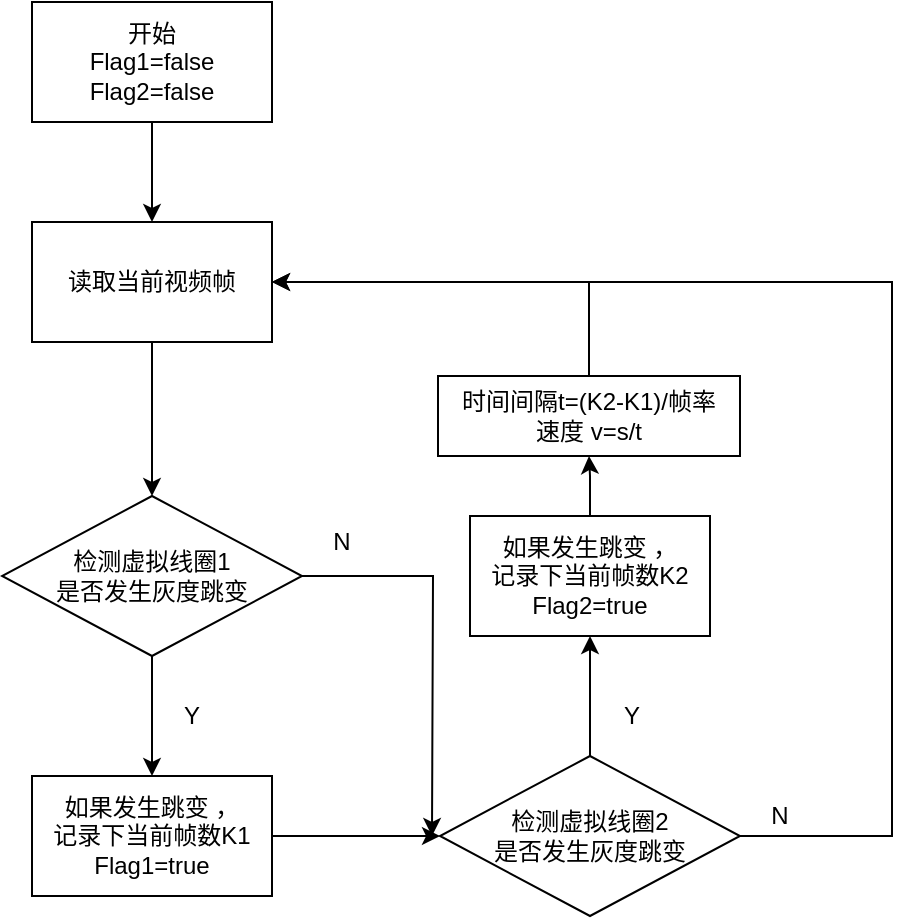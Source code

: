 <mxfile version="14.6.12" type="github">
  <diagram id="qLIZ-qabKY6jq-YonhRl" name="Page-1">
    <mxGraphModel dx="981" dy="525" grid="1" gridSize="10" guides="1" tooltips="1" connect="1" arrows="1" fold="1" page="1" pageScale="1" pageWidth="827" pageHeight="1169" math="0" shadow="0">
      <root>
        <mxCell id="0" />
        <mxCell id="1" parent="0" />
        <mxCell id="plwFnA4q0GIvdYa7KlvL-1" value="开始&lt;br&gt;Flag1=false&lt;br&gt;Flag2=false" style="rounded=0;whiteSpace=wrap;html=1;" vertex="1" parent="1">
          <mxGeometry x="210" y="43" width="120" height="60" as="geometry" />
        </mxCell>
        <mxCell id="plwFnA4q0GIvdYa7KlvL-2" value="" style="endArrow=classic;html=1;exitX=0.5;exitY=1;exitDx=0;exitDy=0;entryX=0.5;entryY=0;entryDx=0;entryDy=0;" edge="1" parent="1" source="plwFnA4q0GIvdYa7KlvL-1" target="plwFnA4q0GIvdYa7KlvL-3">
          <mxGeometry width="50" height="50" relative="1" as="geometry">
            <mxPoint x="390" y="420" as="sourcePoint" />
            <mxPoint x="270" y="180" as="targetPoint" />
          </mxGeometry>
        </mxCell>
        <mxCell id="plwFnA4q0GIvdYa7KlvL-3" value="读取当前视频帧" style="rounded=0;whiteSpace=wrap;html=1;" vertex="1" parent="1">
          <mxGeometry x="210" y="153" width="120" height="60" as="geometry" />
        </mxCell>
        <mxCell id="plwFnA4q0GIvdYa7KlvL-6" value="" style="endArrow=classic;html=1;exitX=0.5;exitY=1;exitDx=0;exitDy=0;" edge="1" parent="1" source="plwFnA4q0GIvdYa7KlvL-3">
          <mxGeometry width="50" height="50" relative="1" as="geometry">
            <mxPoint x="260" y="360" as="sourcePoint" />
            <mxPoint x="270" y="290" as="targetPoint" />
          </mxGeometry>
        </mxCell>
        <mxCell id="plwFnA4q0GIvdYa7KlvL-21" style="edgeStyle=orthogonalEdgeStyle;rounded=0;orthogonalLoop=1;jettySize=auto;html=1;exitX=0.5;exitY=0;exitDx=0;exitDy=0;" edge="1" parent="1" source="plwFnA4q0GIvdYa7KlvL-8" target="plwFnA4q0GIvdYa7KlvL-16">
          <mxGeometry relative="1" as="geometry" />
        </mxCell>
        <mxCell id="plwFnA4q0GIvdYa7KlvL-28" style="edgeStyle=orthogonalEdgeStyle;rounded=0;orthogonalLoop=1;jettySize=auto;html=1;exitX=1;exitY=0.5;exitDx=0;exitDy=0;entryX=1;entryY=0.5;entryDx=0;entryDy=0;" edge="1" parent="1" source="plwFnA4q0GIvdYa7KlvL-8" target="plwFnA4q0GIvdYa7KlvL-3">
          <mxGeometry relative="1" as="geometry">
            <Array as="points">
              <mxPoint x="640" y="460" />
              <mxPoint x="640" y="183" />
            </Array>
          </mxGeometry>
        </mxCell>
        <mxCell id="plwFnA4q0GIvdYa7KlvL-8" value="检测虚拟线圈2&lt;br&gt;是否发生灰度跳变" style="rhombus;whiteSpace=wrap;html=1;" vertex="1" parent="1">
          <mxGeometry x="414" y="420" width="150" height="80" as="geometry" />
        </mxCell>
        <mxCell id="plwFnA4q0GIvdYa7KlvL-15" style="edgeStyle=orthogonalEdgeStyle;rounded=0;orthogonalLoop=1;jettySize=auto;html=1;exitX=0.5;exitY=1;exitDx=0;exitDy=0;" edge="1" parent="1" source="plwFnA4q0GIvdYa7KlvL-10">
          <mxGeometry relative="1" as="geometry">
            <mxPoint x="270" y="430" as="targetPoint" />
          </mxGeometry>
        </mxCell>
        <mxCell id="plwFnA4q0GIvdYa7KlvL-33" style="edgeStyle=orthogonalEdgeStyle;rounded=0;orthogonalLoop=1;jettySize=auto;html=1;" edge="1" parent="1" source="plwFnA4q0GIvdYa7KlvL-10">
          <mxGeometry relative="1" as="geometry">
            <mxPoint x="410" y="460" as="targetPoint" />
          </mxGeometry>
        </mxCell>
        <mxCell id="plwFnA4q0GIvdYa7KlvL-10" value="检测虚拟线圈1&lt;br&gt;是否发生灰度跳变" style="rhombus;whiteSpace=wrap;html=1;" vertex="1" parent="1">
          <mxGeometry x="195" y="290" width="150" height="80" as="geometry" />
        </mxCell>
        <mxCell id="plwFnA4q0GIvdYa7KlvL-24" style="edgeStyle=orthogonalEdgeStyle;rounded=0;orthogonalLoop=1;jettySize=auto;html=1;exitX=0.5;exitY=0;exitDx=0;exitDy=0;" edge="1" parent="1" source="plwFnA4q0GIvdYa7KlvL-16" target="plwFnA4q0GIvdYa7KlvL-22">
          <mxGeometry relative="1" as="geometry" />
        </mxCell>
        <mxCell id="plwFnA4q0GIvdYa7KlvL-16" value="如果发生跳变 ，&lt;br&gt;记录下当前帧数K2&lt;br&gt;Flag2=true" style="rounded=0;whiteSpace=wrap;html=1;" vertex="1" parent="1">
          <mxGeometry x="429" y="300" width="120" height="60" as="geometry" />
        </mxCell>
        <mxCell id="plwFnA4q0GIvdYa7KlvL-20" style="edgeStyle=orthogonalEdgeStyle;rounded=0;orthogonalLoop=1;jettySize=auto;html=1;entryX=0;entryY=0.5;entryDx=0;entryDy=0;" edge="1" parent="1" source="plwFnA4q0GIvdYa7KlvL-19" target="plwFnA4q0GIvdYa7KlvL-8">
          <mxGeometry relative="1" as="geometry" />
        </mxCell>
        <mxCell id="plwFnA4q0GIvdYa7KlvL-19" value="如果发生跳变 ，&lt;br&gt;记录下当前帧数K1&lt;br&gt;Flag1=true" style="rounded=0;whiteSpace=wrap;html=1;" vertex="1" parent="1">
          <mxGeometry x="210" y="430" width="120" height="60" as="geometry" />
        </mxCell>
        <mxCell id="plwFnA4q0GIvdYa7KlvL-27" style="edgeStyle=orthogonalEdgeStyle;rounded=0;orthogonalLoop=1;jettySize=auto;html=1;entryX=1;entryY=0.5;entryDx=0;entryDy=0;" edge="1" parent="1" source="plwFnA4q0GIvdYa7KlvL-22" target="plwFnA4q0GIvdYa7KlvL-3">
          <mxGeometry relative="1" as="geometry">
            <Array as="points">
              <mxPoint x="489" y="183" />
            </Array>
          </mxGeometry>
        </mxCell>
        <mxCell id="plwFnA4q0GIvdYa7KlvL-22" value="时间间隔t=(K2-K1)/帧率&lt;br&gt;速度 v=s/t" style="rounded=0;whiteSpace=wrap;html=1;" vertex="1" parent="1">
          <mxGeometry x="413" y="230" width="151" height="40" as="geometry" />
        </mxCell>
        <mxCell id="plwFnA4q0GIvdYa7KlvL-29" value="Y" style="text;html=1;strokeColor=none;fillColor=none;align=center;verticalAlign=middle;whiteSpace=wrap;rounded=0;" vertex="1" parent="1">
          <mxGeometry x="490" y="390" width="40" height="20" as="geometry" />
        </mxCell>
        <mxCell id="plwFnA4q0GIvdYa7KlvL-31" value="N" style="text;html=1;strokeColor=none;fillColor=none;align=center;verticalAlign=middle;whiteSpace=wrap;rounded=0;" vertex="1" parent="1">
          <mxGeometry x="564" y="440" width="40" height="20" as="geometry" />
        </mxCell>
        <mxCell id="plwFnA4q0GIvdYa7KlvL-32" value="Y" style="text;html=1;strokeColor=none;fillColor=none;align=center;verticalAlign=middle;whiteSpace=wrap;rounded=0;" vertex="1" parent="1">
          <mxGeometry x="270" y="390" width="40" height="20" as="geometry" />
        </mxCell>
        <mxCell id="plwFnA4q0GIvdYa7KlvL-34" value="N" style="text;html=1;strokeColor=none;fillColor=none;align=center;verticalAlign=middle;whiteSpace=wrap;rounded=0;" vertex="1" parent="1">
          <mxGeometry x="345" y="303" width="40" height="20" as="geometry" />
        </mxCell>
      </root>
    </mxGraphModel>
  </diagram>
</mxfile>
